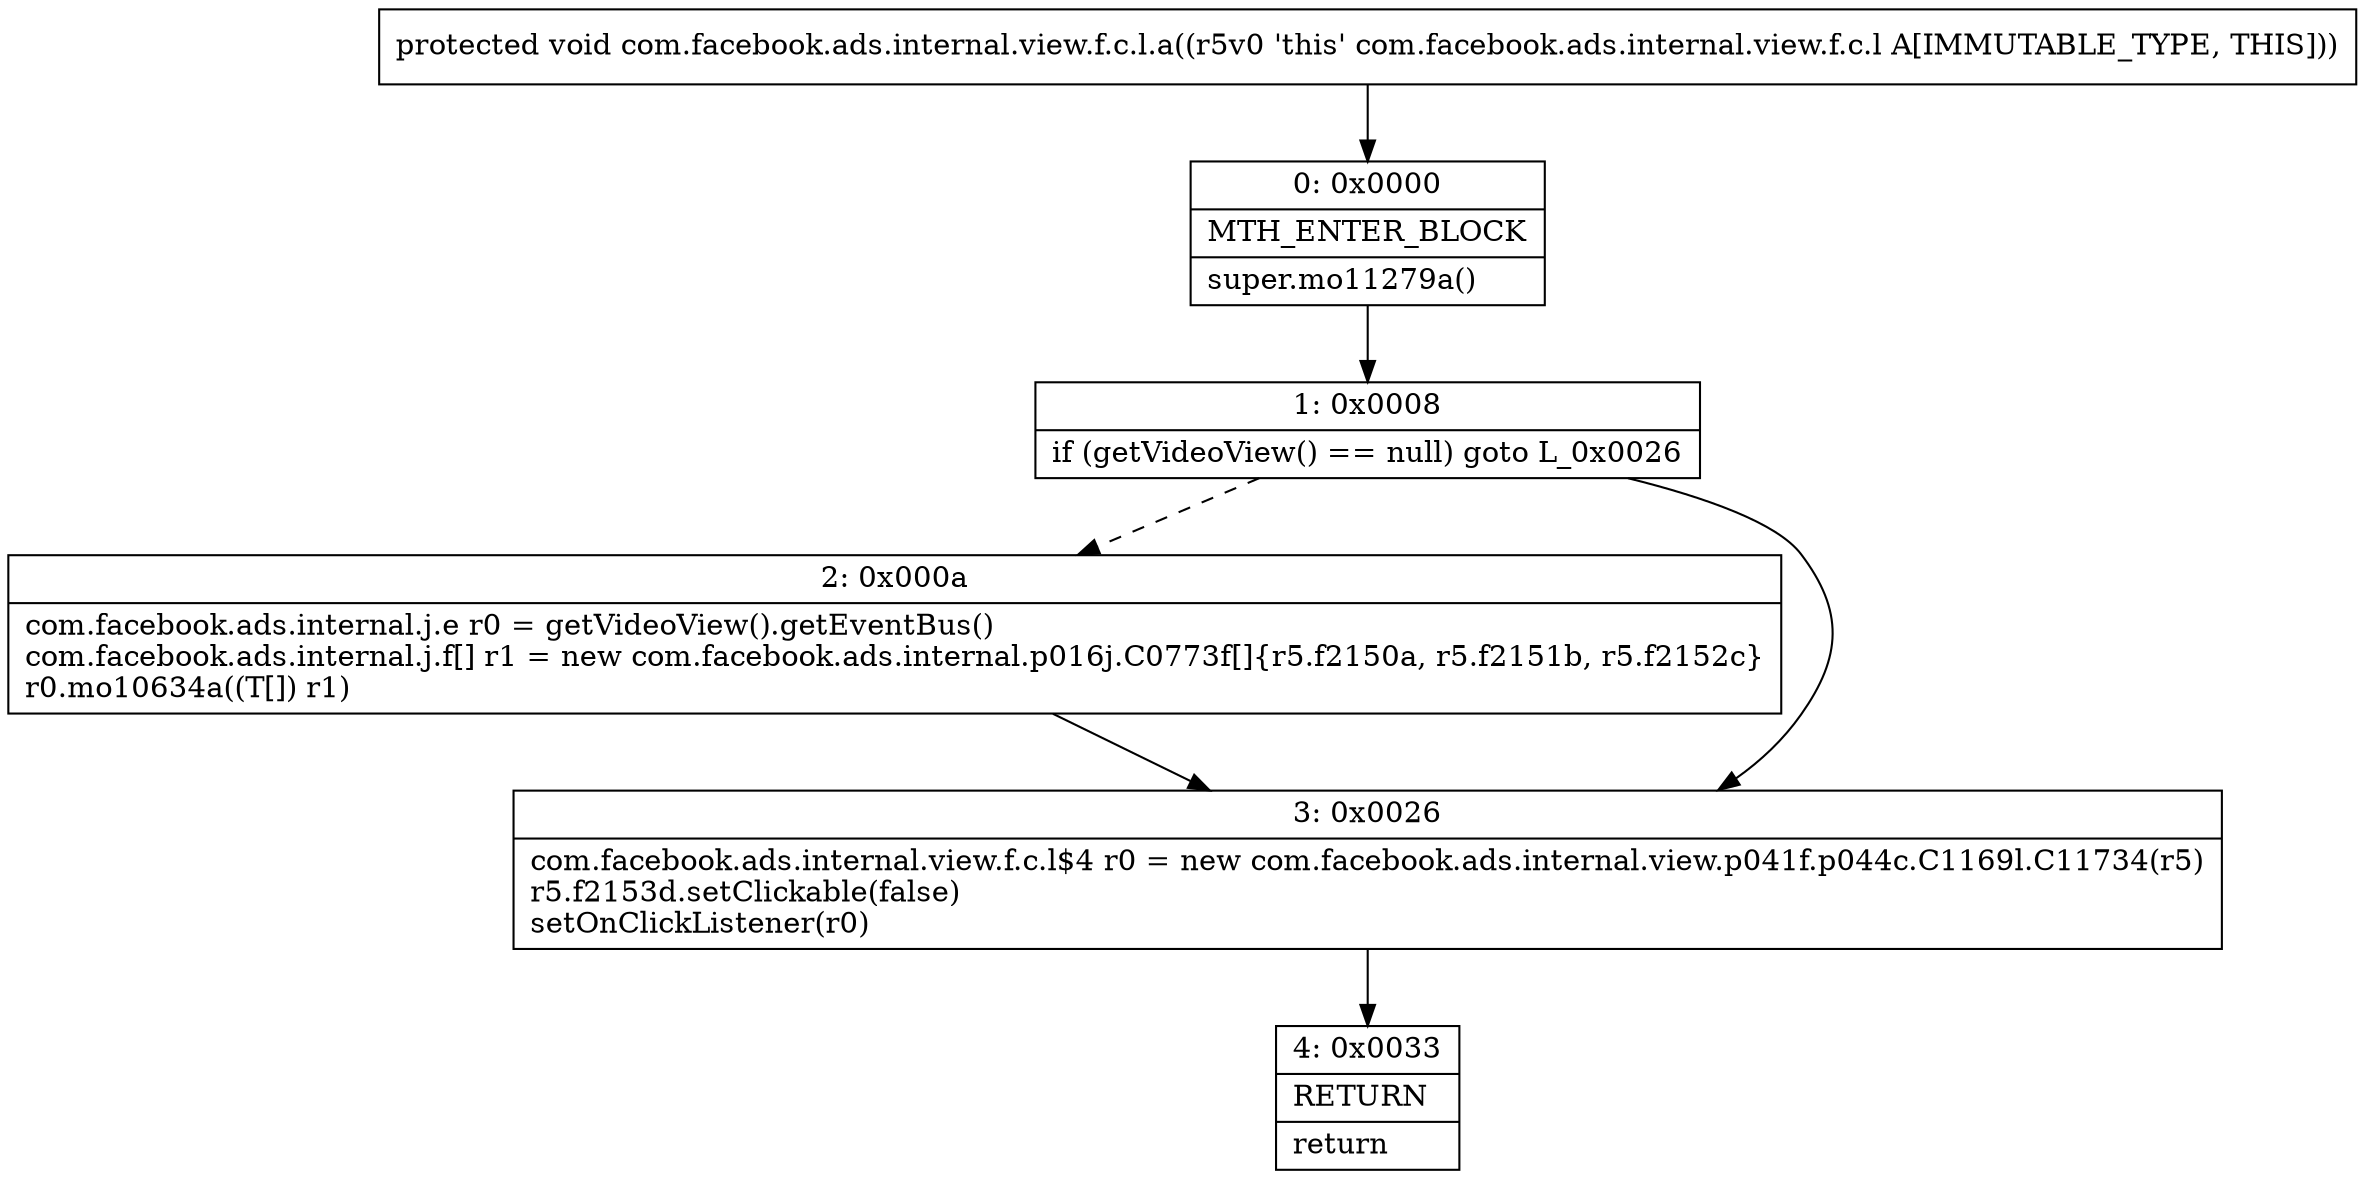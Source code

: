 digraph "CFG forcom.facebook.ads.internal.view.f.c.l.a()V" {
Node_0 [shape=record,label="{0\:\ 0x0000|MTH_ENTER_BLOCK\l|super.mo11279a()\l}"];
Node_1 [shape=record,label="{1\:\ 0x0008|if (getVideoView() == null) goto L_0x0026\l}"];
Node_2 [shape=record,label="{2\:\ 0x000a|com.facebook.ads.internal.j.e r0 = getVideoView().getEventBus()\lcom.facebook.ads.internal.j.f[] r1 = new com.facebook.ads.internal.p016j.C0773f[]\{r5.f2150a, r5.f2151b, r5.f2152c\}\lr0.mo10634a((T[]) r1)\l}"];
Node_3 [shape=record,label="{3\:\ 0x0026|com.facebook.ads.internal.view.f.c.l$4 r0 = new com.facebook.ads.internal.view.p041f.p044c.C1169l.C11734(r5)\lr5.f2153d.setClickable(false)\lsetOnClickListener(r0)\l}"];
Node_4 [shape=record,label="{4\:\ 0x0033|RETURN\l|return\l}"];
MethodNode[shape=record,label="{protected void com.facebook.ads.internal.view.f.c.l.a((r5v0 'this' com.facebook.ads.internal.view.f.c.l A[IMMUTABLE_TYPE, THIS])) }"];
MethodNode -> Node_0;
Node_0 -> Node_1;
Node_1 -> Node_2[style=dashed];
Node_1 -> Node_3;
Node_2 -> Node_3;
Node_3 -> Node_4;
}

